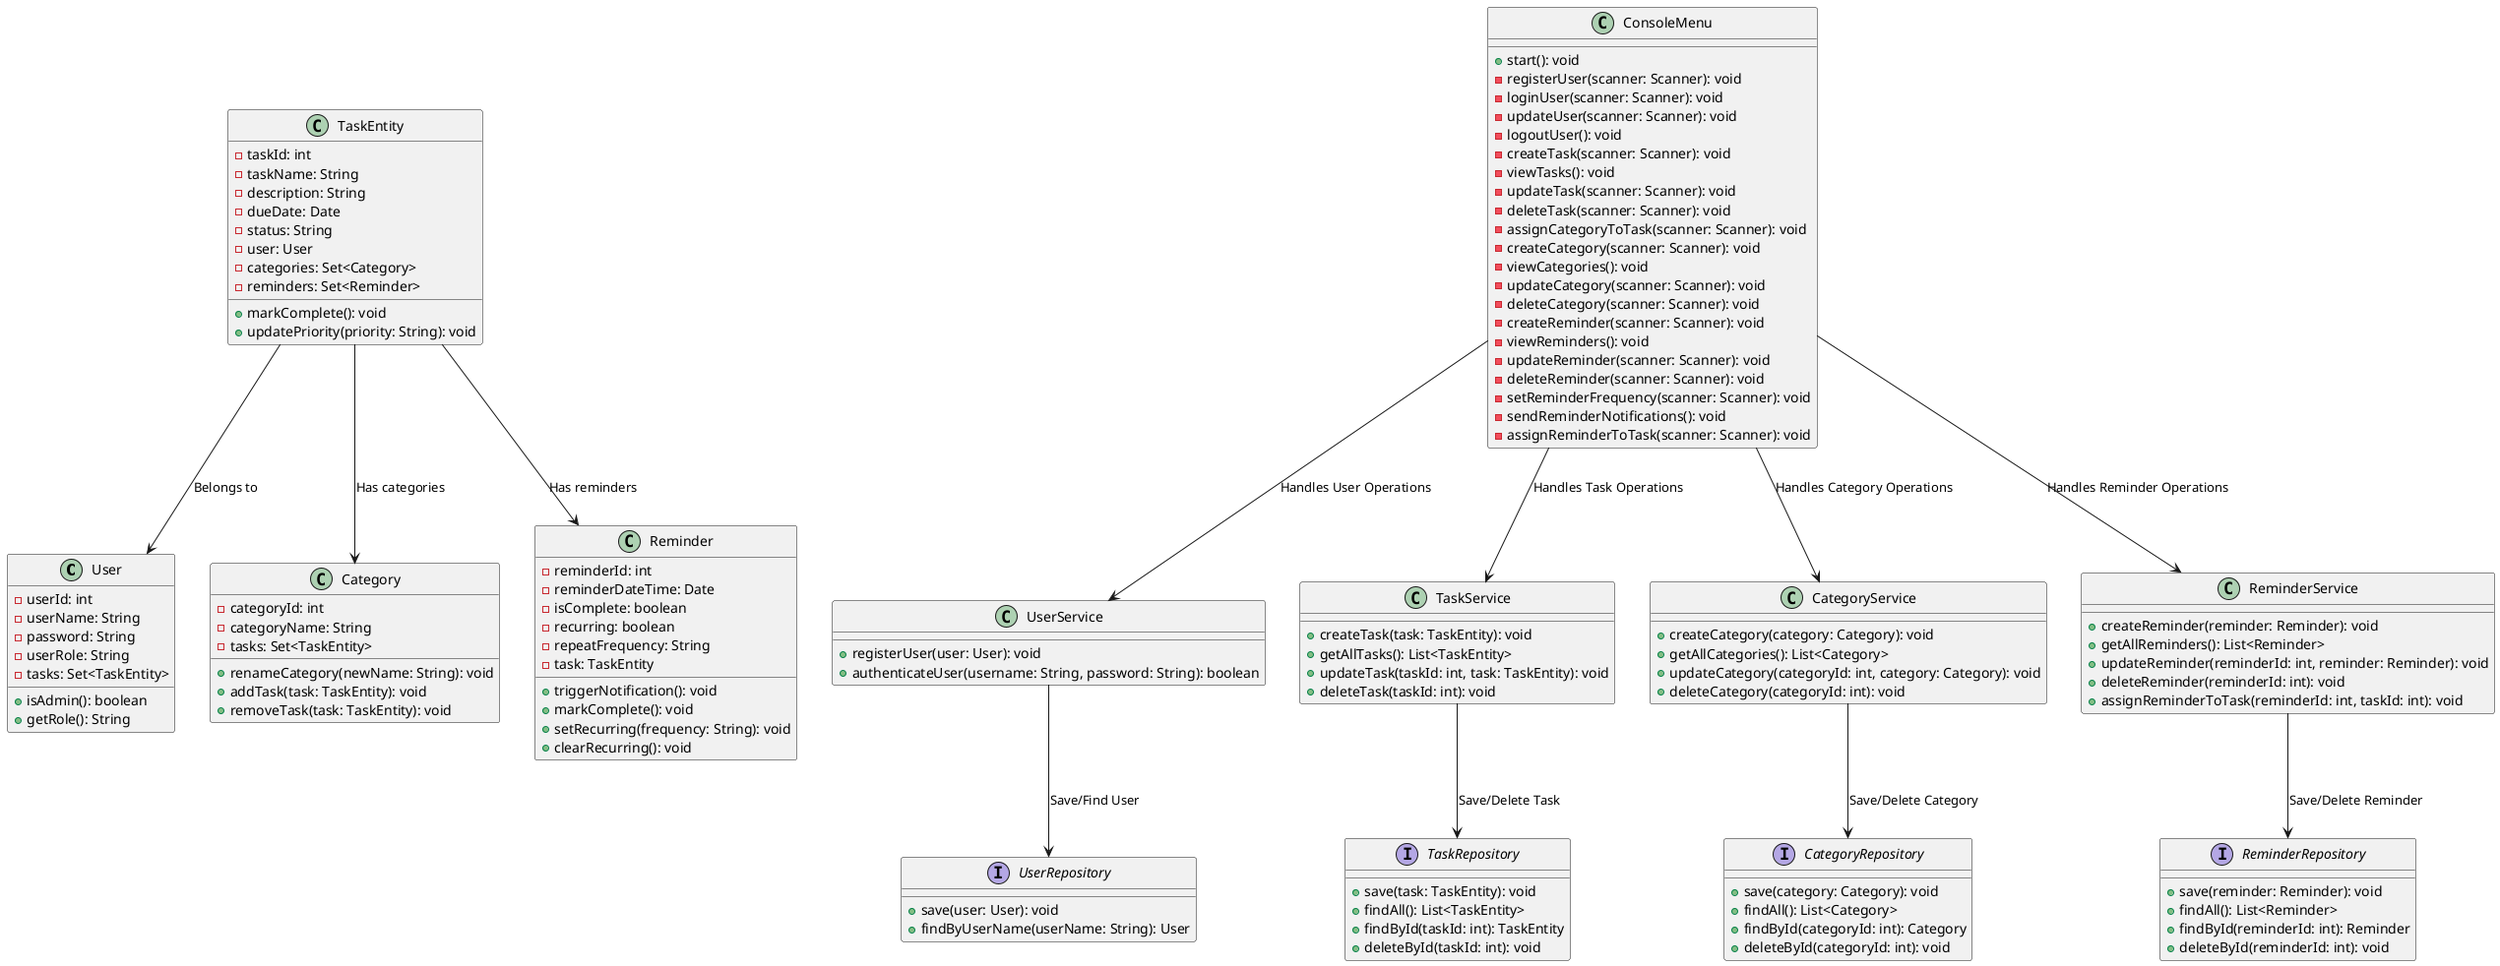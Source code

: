 @startuml 
class User {
    -userId: int
    -userName: String
    -password: String
    -userRole: String
    -tasks: Set<TaskEntity>
    +isAdmin(): boolean
    +getRole(): String
}

class TaskEntity {
    -taskId: int
    -taskName: String
    -description: String
    -dueDate: Date
    -status: String
    -user: User
    -categories: Set<Category>
    -reminders: Set<Reminder>
    +markComplete(): void
    +updatePriority(priority: String): void
}

class Category {
    -categoryId: int
    -categoryName: String
    -tasks: Set<TaskEntity>
    +renameCategory(newName: String): void
    +addTask(task: TaskEntity): void
    +removeTask(task: TaskEntity): void
}

class Reminder {
    -reminderId: int
    -reminderDateTime: Date
    -isComplete: boolean
    -recurring: boolean
    -repeatFrequency: String
    -task: TaskEntity
    +triggerNotification(): void
    +markComplete(): void
    +setRecurring(frequency: String): void
    +clearRecurring(): void
}

class UserService {
    +registerUser(user: User): void
    +authenticateUser(username: String, password: String): boolean
}

class TaskService {
    +createTask(task: TaskEntity): void
    +getAllTasks(): List<TaskEntity>
    +updateTask(taskId: int, task: TaskEntity): void
    +deleteTask(taskId: int): void
}

class CategoryService {
    +createCategory(category: Category): void
    +getAllCategories(): List<Category>
    +updateCategory(categoryId: int, category: Category): void
    +deleteCategory(categoryId: int): void
}

class ReminderService {
    +createReminder(reminder: Reminder): void
    +getAllReminders(): List<Reminder>
    +updateReminder(reminderId: int, reminder: Reminder): void
    +deleteReminder(reminderId: int): void
    +assignReminderToTask(reminderId: int, taskId: int): void
}

interface UserRepository {
    +save(user: User): void
    +findByUserName(userName: String): User
}

interface TaskRepository {
    +save(task: TaskEntity): void
    +findAll(): List<TaskEntity>
    +findById(taskId: int): TaskEntity
    +deleteById(taskId: int): void
}

interface CategoryRepository {
    +save(category: Category): void
    +findAll(): List<Category>
    +findById(categoryId: int): Category
    +deleteById(categoryId: int): void
}

interface ReminderRepository {
    +save(reminder: Reminder): void
    +findAll(): List<Reminder>
    +findById(reminderId: int): Reminder
    +deleteById(reminderId: int): void
}

class ConsoleMenu {
    +start(): void
    -registerUser(scanner: Scanner): void
    -loginUser(scanner: Scanner): void
    -updateUser(scanner: Scanner): void
    -logoutUser(): void
    -createTask(scanner: Scanner): void
    -viewTasks(): void
    -updateTask(scanner: Scanner): void
    -deleteTask(scanner: Scanner): void
    -assignCategoryToTask(scanner: Scanner): void
    -createCategory(scanner: Scanner): void
    -viewCategories(): void
    -updateCategory(scanner: Scanner): void
    -deleteCategory(scanner: Scanner): void
    -createReminder(scanner: Scanner): void
    -viewReminders(): void
    -updateReminder(scanner: Scanner): void
    -deleteReminder(scanner: Scanner): void
    -setReminderFrequency(scanner: Scanner): void
    -sendReminderNotifications(): void
    -assignReminderToTask(scanner: Scanner): void
}

ConsoleMenu --> UserService : "Handles User Operations"
ConsoleMenu --> TaskService : "Handles Task Operations"
ConsoleMenu --> CategoryService : "Handles Category Operations"
ConsoleMenu --> ReminderService : "Handles Reminder Operations"

UserService --> UserRepository : "Save/Find User"
TaskService --> TaskRepository : "Save/Delete Task"
CategoryService --> CategoryRepository : "Save/Delete Category"
ReminderService --> ReminderRepository : "Save/Delete Reminder"

TaskEntity --> User : "Belongs to"
TaskEntity --> Category : "Has categories"
TaskEntity --> Reminder : "Has reminders"
@enduml

